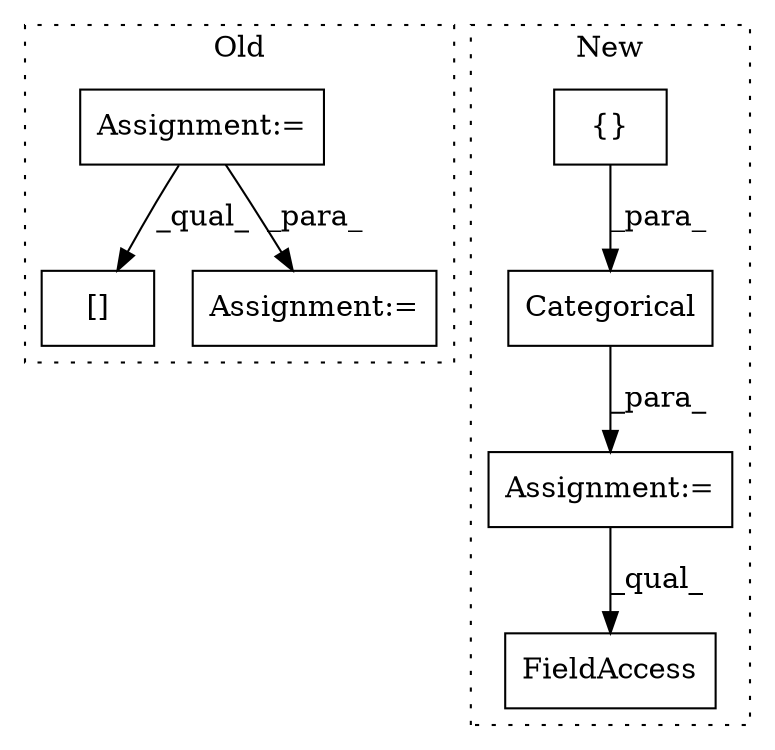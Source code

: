 digraph G {
subgraph cluster0 {
1 [label="[]" a="2" s="1052,1062" l="7,1" shape="box"];
6 [label="Assignment:=" a="7" s="1037" l="1" shape="box"];
7 [label="Assignment:=" a="7" s="1081" l="1" shape="box"];
label = "Old";
style="dotted";
}
subgraph cluster1 {
2 [label="Categorical" a="32" s="593,669" l="12,1" shape="box"];
3 [label="Assignment:=" a="7" s="683" l="1" shape="box"];
4 [label="FieldAccess" a="22" s="841" l="14" shape="box"];
5 [label="{}" a="4" s="658,662" l="1,1" shape="box"];
label = "New";
style="dotted";
}
2 -> 3 [label="_para_"];
3 -> 4 [label="_qual_"];
5 -> 2 [label="_para_"];
6 -> 7 [label="_para_"];
6 -> 1 [label="_qual_"];
}
